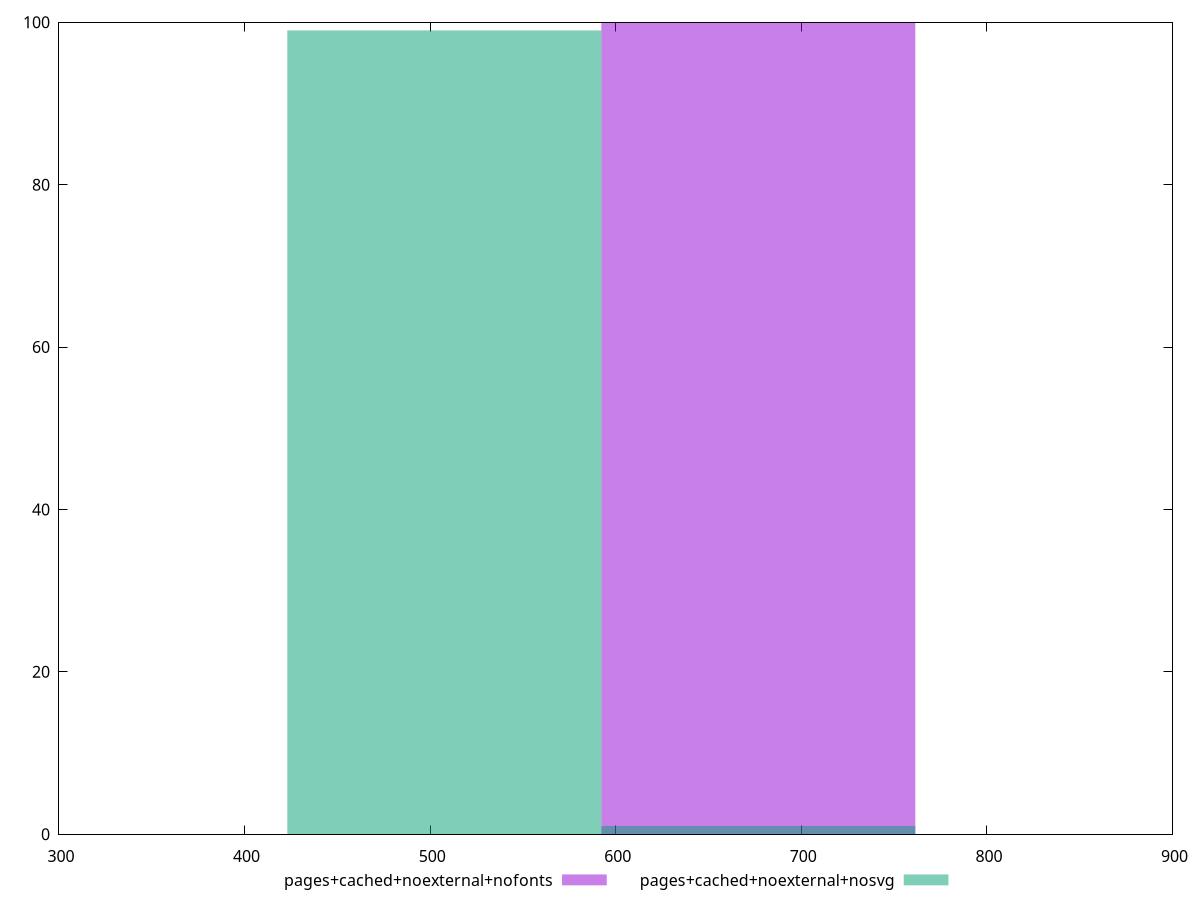 reset
set terminal svg size 640, 500 enhanced background rgb 'white'
set output "reprap/uses-rel-preload/comparison/histogram/6_vs_7.svg"

$pagesCachedNoexternalNofonts <<EOF
676.818664814501 100
EOF

$pagesCachedNoexternalNosvg <<EOF
507.6139986108757 99
676.818664814501 1
EOF

set key outside below
set boxwidth 169.20466620362524
set yrange [0:100]
set style fill transparent solid 0.5 noborder

plot \
  $pagesCachedNoexternalNofonts title "pages+cached+noexternal+nofonts" with boxes, \
  $pagesCachedNoexternalNosvg title "pages+cached+noexternal+nosvg" with boxes, \


reset